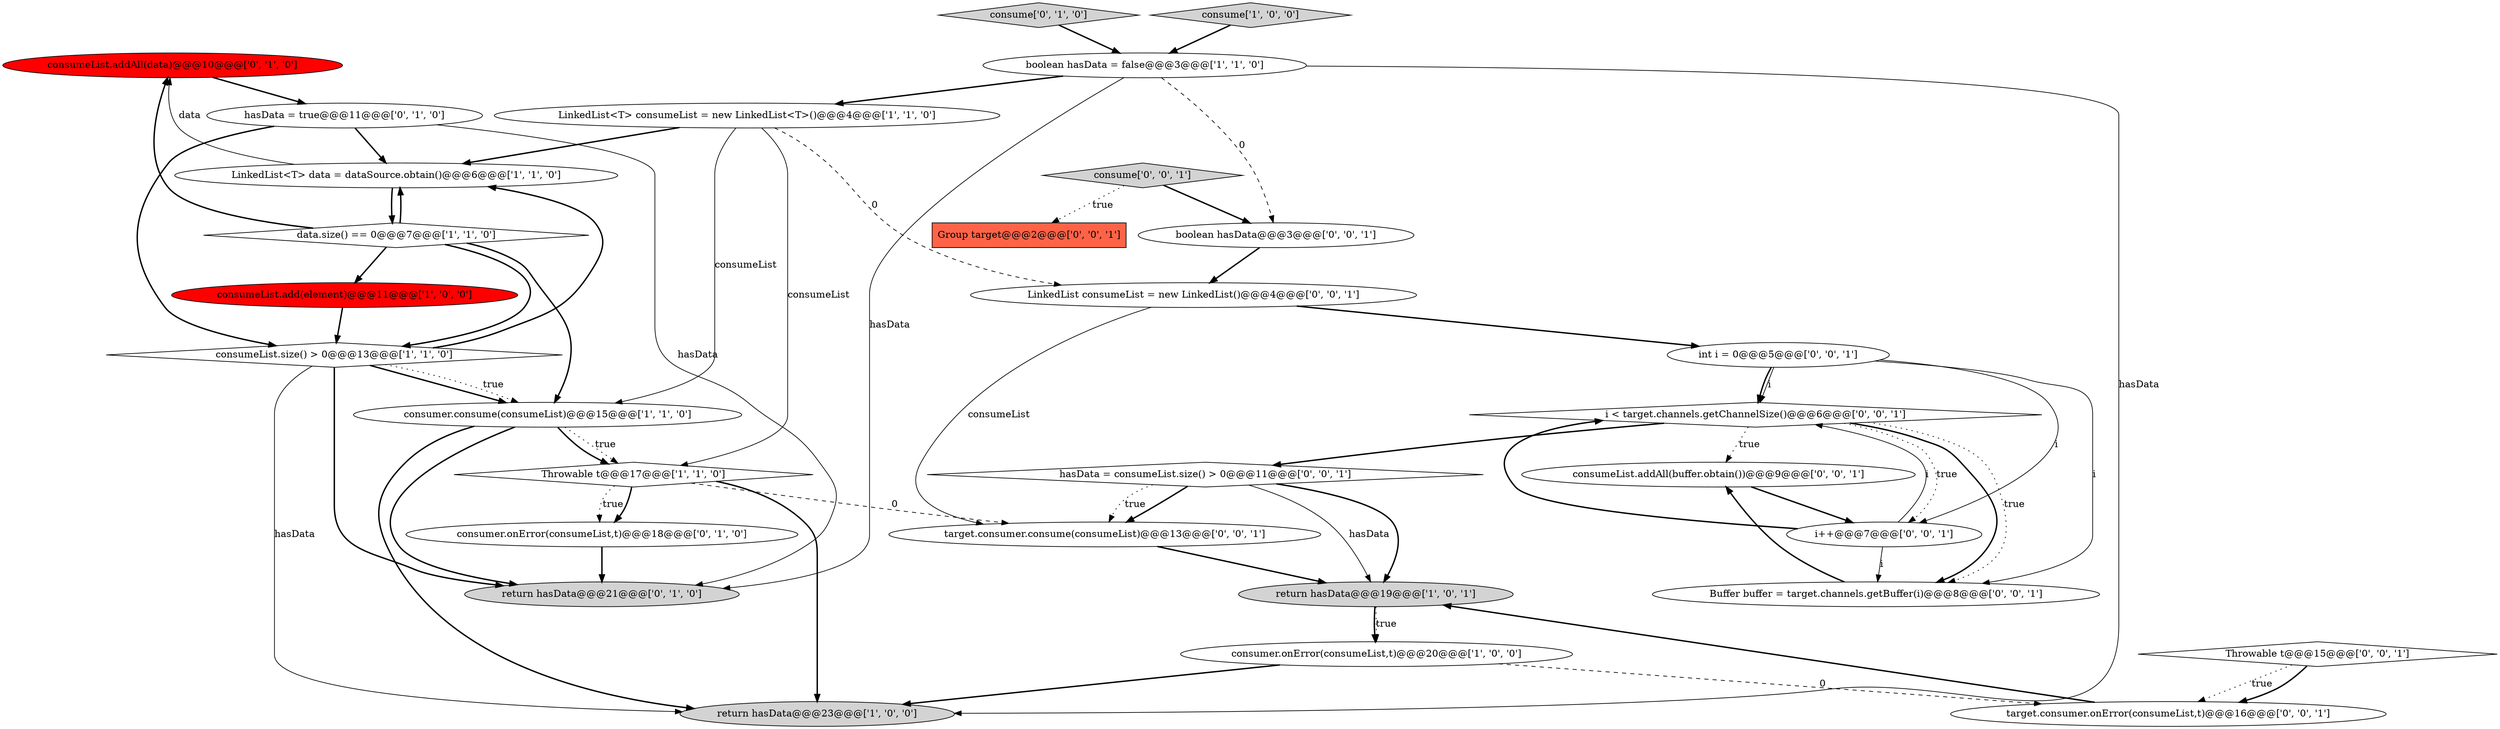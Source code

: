 digraph {
16 [style = filled, label = "consumeList.addAll(data)@@@10@@@['0', '1', '0']", fillcolor = red, shape = ellipse image = "AAA1AAABBB2BBB"];
6 [style = filled, label = "return hasData@@@19@@@['1', '0', '1']", fillcolor = lightgray, shape = ellipse image = "AAA0AAABBB1BBB"];
1 [style = filled, label = "consumer.onError(consumeList,t)@@@20@@@['1', '0', '0']", fillcolor = white, shape = ellipse image = "AAA0AAABBB1BBB"];
4 [style = filled, label = "LinkedList<T> consumeList = new LinkedList<T>()@@@4@@@['1', '1', '0']", fillcolor = white, shape = ellipse image = "AAA0AAABBB1BBB"];
8 [style = filled, label = "LinkedList<T> data = dataSource.obtain()@@@6@@@['1', '1', '0']", fillcolor = white, shape = ellipse image = "AAA0AAABBB1BBB"];
20 [style = filled, label = "int i = 0@@@5@@@['0', '0', '1']", fillcolor = white, shape = ellipse image = "AAA0AAABBB3BBB"];
21 [style = filled, label = "i < target.channels.getChannelSize()@@@6@@@['0', '0', '1']", fillcolor = white, shape = diamond image = "AAA0AAABBB3BBB"];
27 [style = filled, label = "Throwable t@@@15@@@['0', '0', '1']", fillcolor = white, shape = diamond image = "AAA0AAABBB3BBB"];
14 [style = filled, label = "consume['0', '1', '0']", fillcolor = lightgray, shape = diamond image = "AAA0AAABBB2BBB"];
7 [style = filled, label = "Throwable t@@@17@@@['1', '1', '0']", fillcolor = white, shape = diamond image = "AAA0AAABBB1BBB"];
24 [style = filled, label = "consumeList.addAll(buffer.obtain())@@@9@@@['0', '0', '1']", fillcolor = white, shape = ellipse image = "AAA0AAABBB3BBB"];
15 [style = filled, label = "consumer.onError(consumeList,t)@@@18@@@['0', '1', '0']", fillcolor = white, shape = ellipse image = "AAA0AAABBB2BBB"];
11 [style = filled, label = "consumeList.size() > 0@@@13@@@['1', '1', '0']", fillcolor = white, shape = diamond image = "AAA0AAABBB1BBB"];
19 [style = filled, label = "i++@@@7@@@['0', '0', '1']", fillcolor = white, shape = ellipse image = "AAA0AAABBB3BBB"];
12 [style = filled, label = "hasData = true@@@11@@@['0', '1', '0']", fillcolor = white, shape = ellipse image = "AAA0AAABBB2BBB"];
22 [style = filled, label = "hasData = consumeList.size() > 0@@@11@@@['0', '0', '1']", fillcolor = white, shape = diamond image = "AAA0AAABBB3BBB"];
9 [style = filled, label = "data.size() == 0@@@7@@@['1', '1', '0']", fillcolor = white, shape = diamond image = "AAA0AAABBB1BBB"];
18 [style = filled, label = "consume['0', '0', '1']", fillcolor = lightgray, shape = diamond image = "AAA0AAABBB3BBB"];
25 [style = filled, label = "Group target@@@2@@@['0', '0', '1']", fillcolor = tomato, shape = box image = "AAA0AAABBB3BBB"];
29 [style = filled, label = "target.consumer.onError(consumeList,t)@@@16@@@['0', '0', '1']", fillcolor = white, shape = ellipse image = "AAA0AAABBB3BBB"];
10 [style = filled, label = "consume['1', '0', '0']", fillcolor = lightgray, shape = diamond image = "AAA0AAABBB1BBB"];
3 [style = filled, label = "consumer.consume(consumeList)@@@15@@@['1', '1', '0']", fillcolor = white, shape = ellipse image = "AAA0AAABBB1BBB"];
17 [style = filled, label = "target.consumer.consume(consumeList)@@@13@@@['0', '0', '1']", fillcolor = white, shape = ellipse image = "AAA0AAABBB3BBB"];
0 [style = filled, label = "consumeList.add(element)@@@11@@@['1', '0', '0']", fillcolor = red, shape = ellipse image = "AAA1AAABBB1BBB"];
5 [style = filled, label = "return hasData@@@23@@@['1', '0', '0']", fillcolor = lightgray, shape = ellipse image = "AAA0AAABBB1BBB"];
23 [style = filled, label = "LinkedList consumeList = new LinkedList()@@@4@@@['0', '0', '1']", fillcolor = white, shape = ellipse image = "AAA0AAABBB3BBB"];
13 [style = filled, label = "return hasData@@@21@@@['0', '1', '0']", fillcolor = lightgray, shape = ellipse image = "AAA0AAABBB2BBB"];
26 [style = filled, label = "Buffer buffer = target.channels.getBuffer(i)@@@8@@@['0', '0', '1']", fillcolor = white, shape = ellipse image = "AAA0AAABBB3BBB"];
28 [style = filled, label = "boolean hasData@@@3@@@['0', '0', '1']", fillcolor = white, shape = ellipse image = "AAA0AAABBB3BBB"];
2 [style = filled, label = "boolean hasData = false@@@3@@@['1', '1', '0']", fillcolor = white, shape = ellipse image = "AAA0AAABBB1BBB"];
1->5 [style = bold, label=""];
23->20 [style = bold, label=""];
15->13 [style = bold, label=""];
4->7 [style = solid, label="consumeList"];
3->7 [style = dotted, label="true"];
24->19 [style = bold, label=""];
9->0 [style = bold, label=""];
9->11 [style = bold, label=""];
18->25 [style = dotted, label="true"];
17->6 [style = bold, label=""];
7->17 [style = dashed, label="0"];
20->21 [style = solid, label="i"];
12->11 [style = bold, label=""];
23->17 [style = solid, label="consumeList"];
6->1 [style = dotted, label="true"];
1->29 [style = dashed, label="0"];
2->5 [style = solid, label="hasData"];
0->11 [style = bold, label=""];
20->19 [style = solid, label="i"];
22->6 [style = solid, label="hasData"];
9->8 [style = bold, label=""];
26->24 [style = bold, label=""];
2->4 [style = bold, label=""];
19->26 [style = solid, label="i"];
7->15 [style = dotted, label="true"];
18->28 [style = bold, label=""];
9->16 [style = bold, label=""];
20->21 [style = bold, label=""];
2->13 [style = solid, label="hasData"];
6->1 [style = bold, label=""];
21->26 [style = bold, label=""];
29->6 [style = bold, label=""];
3->5 [style = bold, label=""];
7->5 [style = bold, label=""];
11->5 [style = solid, label="hasData"];
4->3 [style = solid, label="consumeList"];
8->16 [style = solid, label="data"];
20->26 [style = solid, label="i"];
19->21 [style = solid, label="i"];
21->26 [style = dotted, label="true"];
3->7 [style = bold, label=""];
11->3 [style = bold, label=""];
21->22 [style = bold, label=""];
28->23 [style = bold, label=""];
12->8 [style = bold, label=""];
21->24 [style = dotted, label="true"];
27->29 [style = dotted, label="true"];
21->19 [style = dotted, label="true"];
11->13 [style = bold, label=""];
2->28 [style = dashed, label="0"];
8->9 [style = bold, label=""];
3->13 [style = bold, label=""];
22->17 [style = bold, label=""];
9->3 [style = bold, label=""];
4->8 [style = bold, label=""];
11->8 [style = bold, label=""];
7->15 [style = bold, label=""];
10->2 [style = bold, label=""];
14->2 [style = bold, label=""];
12->13 [style = solid, label="hasData"];
22->17 [style = dotted, label="true"];
27->29 [style = bold, label=""];
11->3 [style = dotted, label="true"];
4->23 [style = dashed, label="0"];
16->12 [style = bold, label=""];
22->6 [style = bold, label=""];
19->21 [style = bold, label=""];
}
